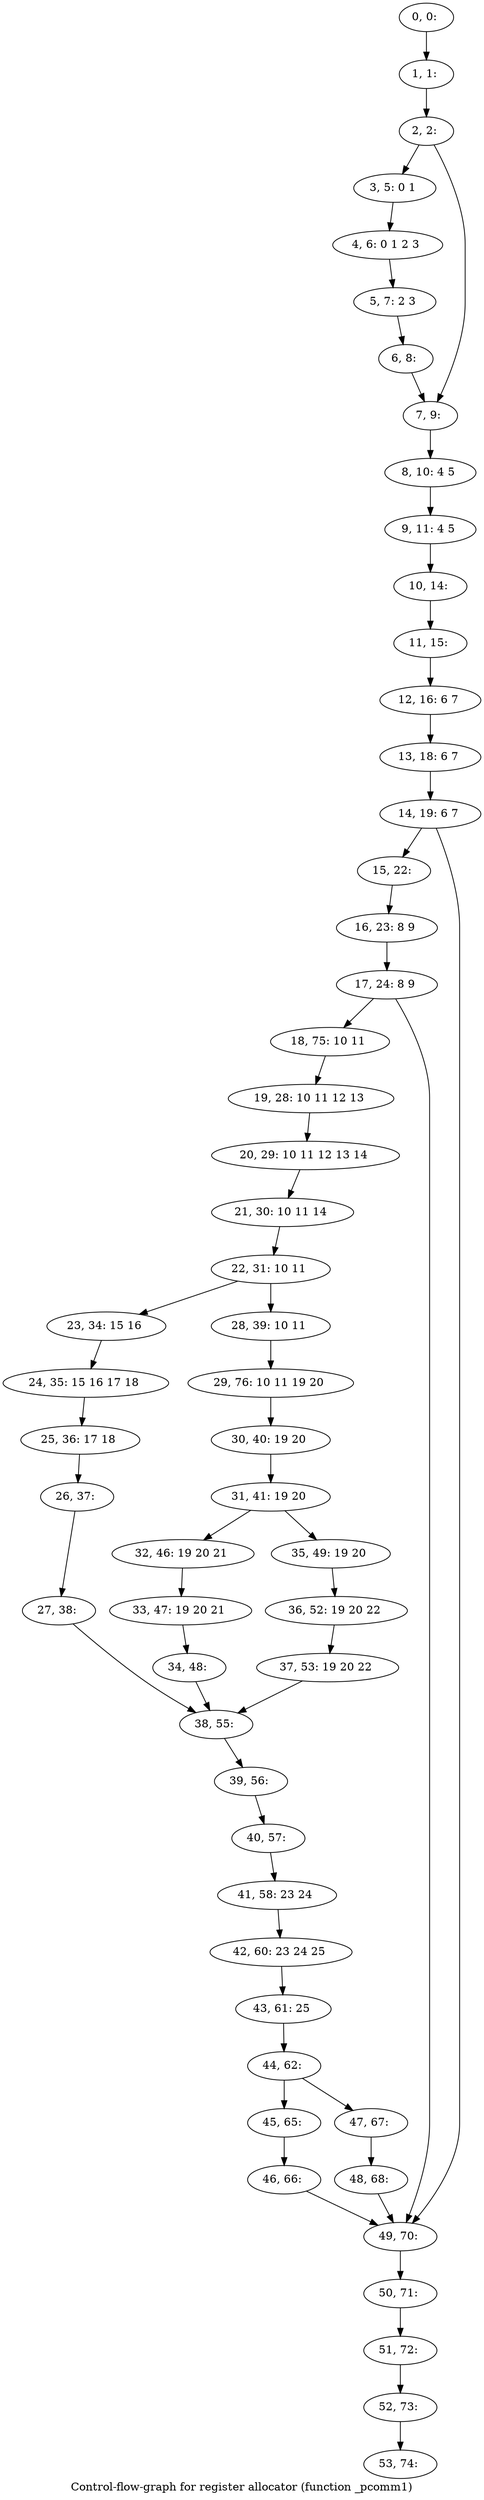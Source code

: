 digraph G {
graph [label="Control-flow-graph for register allocator (function _pcomm1)"]
0[label="0, 0: "];
1[label="1, 1: "];
2[label="2, 2: "];
3[label="3, 5: 0 1 "];
4[label="4, 6: 0 1 2 3 "];
5[label="5, 7: 2 3 "];
6[label="6, 8: "];
7[label="7, 9: "];
8[label="8, 10: 4 5 "];
9[label="9, 11: 4 5 "];
10[label="10, 14: "];
11[label="11, 15: "];
12[label="12, 16: 6 7 "];
13[label="13, 18: 6 7 "];
14[label="14, 19: 6 7 "];
15[label="15, 22: "];
16[label="16, 23: 8 9 "];
17[label="17, 24: 8 9 "];
18[label="18, 75: 10 11 "];
19[label="19, 28: 10 11 12 13 "];
20[label="20, 29: 10 11 12 13 14 "];
21[label="21, 30: 10 11 14 "];
22[label="22, 31: 10 11 "];
23[label="23, 34: 15 16 "];
24[label="24, 35: 15 16 17 18 "];
25[label="25, 36: 17 18 "];
26[label="26, 37: "];
27[label="27, 38: "];
28[label="28, 39: 10 11 "];
29[label="29, 76: 10 11 19 20 "];
30[label="30, 40: 19 20 "];
31[label="31, 41: 19 20 "];
32[label="32, 46: 19 20 21 "];
33[label="33, 47: 19 20 21 "];
34[label="34, 48: "];
35[label="35, 49: 19 20 "];
36[label="36, 52: 19 20 22 "];
37[label="37, 53: 19 20 22 "];
38[label="38, 55: "];
39[label="39, 56: "];
40[label="40, 57: "];
41[label="41, 58: 23 24 "];
42[label="42, 60: 23 24 25 "];
43[label="43, 61: 25 "];
44[label="44, 62: "];
45[label="45, 65: "];
46[label="46, 66: "];
47[label="47, 67: "];
48[label="48, 68: "];
49[label="49, 70: "];
50[label="50, 71: "];
51[label="51, 72: "];
52[label="52, 73: "];
53[label="53, 74: "];
0->1 ;
1->2 ;
2->3 ;
2->7 ;
3->4 ;
4->5 ;
5->6 ;
6->7 ;
7->8 ;
8->9 ;
9->10 ;
10->11 ;
11->12 ;
12->13 ;
13->14 ;
14->15 ;
14->49 ;
15->16 ;
16->17 ;
17->18 ;
17->49 ;
18->19 ;
19->20 ;
20->21 ;
21->22 ;
22->23 ;
22->28 ;
23->24 ;
24->25 ;
25->26 ;
26->27 ;
27->38 ;
28->29 ;
29->30 ;
30->31 ;
31->32 ;
31->35 ;
32->33 ;
33->34 ;
34->38 ;
35->36 ;
36->37 ;
37->38 ;
38->39 ;
39->40 ;
40->41 ;
41->42 ;
42->43 ;
43->44 ;
44->45 ;
44->47 ;
45->46 ;
46->49 ;
47->48 ;
48->49 ;
49->50 ;
50->51 ;
51->52 ;
52->53 ;
}
